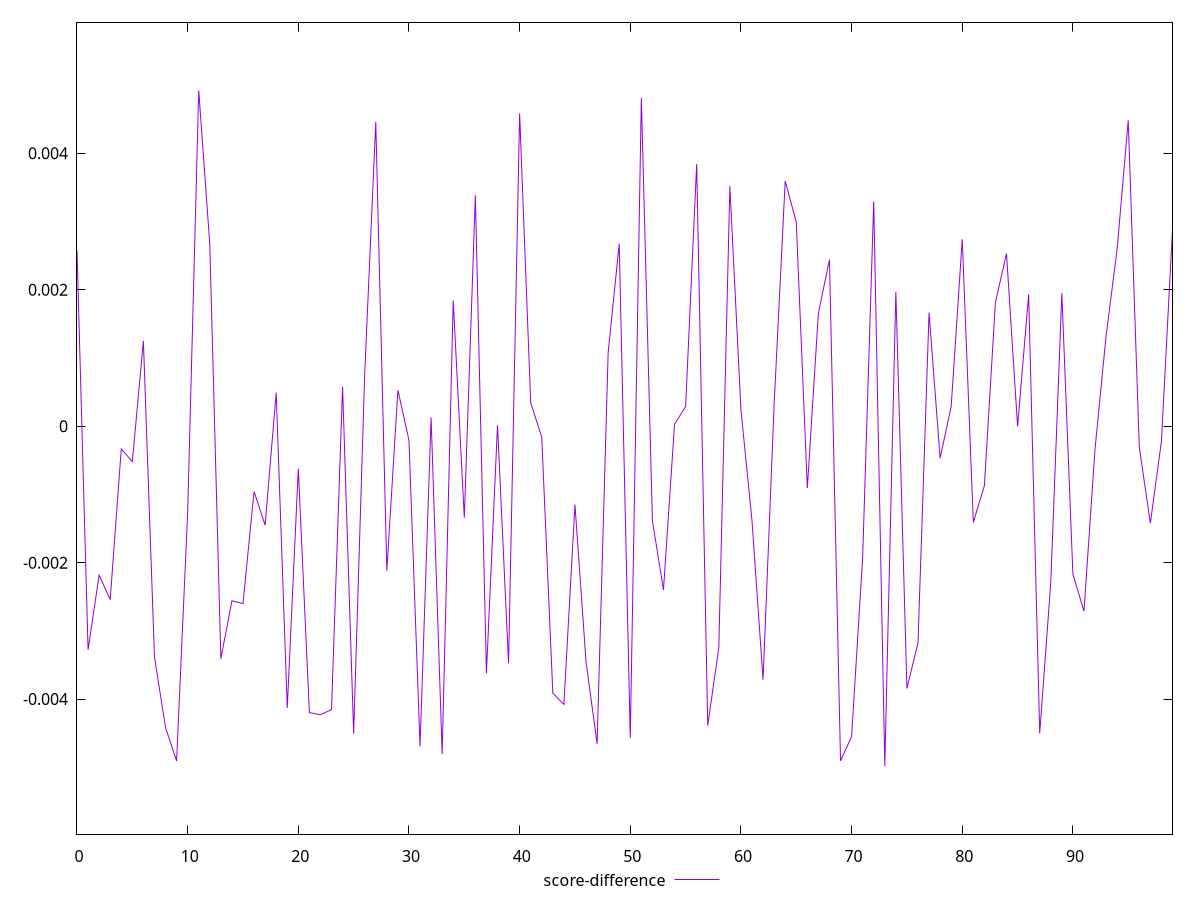 reset

$scoreDifference <<EOF
0 0.0025792687871731834
1 -0.003276547858897083
2 -0.002183815420296331
3 -0.0025418482877568316
4 -0.000335345080828664
5 -0.0005189060720526273
6 0.0012498506933598108
7 -0.003378557420533279
8 -0.00441722529873978
9 -0.004907671074993236
10 -0.001271587698537524
11 0.00491998464854182
12 0.002669334818237168
13 -0.0034087675337692858
14 -0.002558676789388481
15 -0.0026004675926232235
16 -0.0009594682596938409
17 -0.0014495500364980485
18 0.0004922356553113127
19 -0.00412853946591063
20 -0.0006229833426297793
21 -0.004198800287958382
22 -0.004228823999881226
23 -0.004153751862808308
24 0.0005747036849125253
25 -0.0045056831412563225
26 0.0007691308237387506
27 0.004456405063297031
28 -0.0021193693305817662
29 0.0005271921346523545
30 -0.00020787010012746077
31 -0.004692779767877631
32 0.0001287489610087844
33 -0.004804375172867137
34 0.0018441772198285467
35 -0.0013400617224003097
36 0.003384455513374296
37 -0.0036216626088817483
38 0.000012030664896189869
39 -0.0034740196252229794
40 0.00458489146876373
41 0.00034639791490931326
42 -0.00016148716950203923
43 -0.003913163919916807
44 -0.004078100186356459
45 -0.001149894765179793
46 -0.0034508345197239443
47 -0.004654847580120025
48 0.001077621734289047
49 0.002674965743514557
50 -0.004567722039325539
51 0.004811914963235853
52 -0.001385509851193456
53 -0.002398993578483277
54 0.000026960858228952667
55 0.00028821506019072185
56 0.0038417074617486113
57 -0.0043868713785348845
58 -0.003247387982637462
59 0.003517466668038205
60 0.00024057811180810962
61 -0.0013871522762822774
62 -0.0037153362983745053
63 0.0003192429795986218
64 0.0035933634058455954
65 0.0029900707037912033
66 -0.0009067396185312715
67 0.0016581015316229353
68 0.002439211300963362
69 -0.004905382829473948
70 -0.004548580778051647
71 -0.0019210013993935515
72 0.003292830491199328
73 -0.004979161900291795
74 0.0019643348396746196
75 -0.003842820057270546
76 -0.0031766219040512134
77 0.0016659313843234713
78 -0.00046821633979354793
79 0.0002898770999923972
80 0.0027397365866154155
81 -0.001410691568209388
82 -0.0008721256639733221
83 0.0018164573172289034
84 0.0025305008687924735
85 -0.000003450848089725511
86 0.0019290324402539971
87 -0.004501557756546037
88 -0.0022935217321837786
89 0.001949204208110067
90 -0.0021694608663410664
91 -0.0027122082857092833
92 -0.00033258709496453154
93 0.0013246022241462097
94 0.002600654564771321
95 0.004481879729029692
96 -0.00031107296309695887
97 -0.0014210913795049684
98 -0.00022167162031716536
99 0.0028834586356490943
EOF

set key outside below
set xrange [0:99]
set yrange [-0.005979161900291795:0.00591998464854182]
set trange [-0.005979161900291795:0.00591998464854182]
set terminal svg size 640, 500 enhanced background rgb 'white'
set output "reprap/mainthread-work-breakdown/samples/pages+cached+nointeractive/score-difference/values.svg"

plot $scoreDifference title "score-difference" with line

reset
